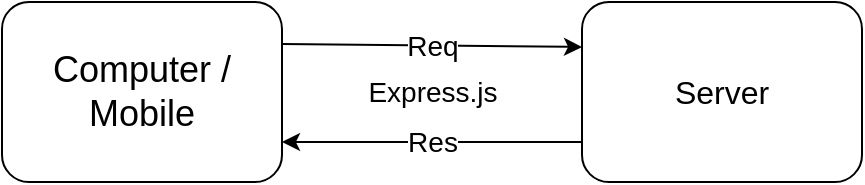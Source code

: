 <mxfile>
    <diagram id="tzFdnZus5V0f2qELcM2o" name="Page-1">
        <mxGraphModel dx="393" dy="240" grid="1" gridSize="10" guides="1" tooltips="1" connect="1" arrows="1" fold="1" page="1" pageScale="1" pageWidth="850" pageHeight="1100" math="0" shadow="0">
            <root>
                <mxCell id="0"/>
                <mxCell id="1" parent="0"/>
                <mxCell id="2" value="&lt;font style=&quot;font-size: 18px;&quot;&gt;Computer / Mobile&lt;/font&gt;" style="rounded=1;whiteSpace=wrap;html=1;" vertex="1" parent="1">
                    <mxGeometry x="70" y="70" width="140" height="90" as="geometry"/>
                </mxCell>
                <mxCell id="3" value="&lt;font size=&quot;3&quot;&gt;Server&lt;/font&gt;" style="rounded=1;whiteSpace=wrap;html=1;" vertex="1" parent="1">
                    <mxGeometry x="360" y="70" width="140" height="90" as="geometry"/>
                </mxCell>
                <mxCell id="7" value="Express.js" style="text;html=1;align=center;verticalAlign=middle;resizable=0;points=[];autosize=1;strokeColor=none;fillColor=none;fontSize=14;" vertex="1" parent="1">
                    <mxGeometry x="240" y="100" width="90" height="30" as="geometry"/>
                </mxCell>
                <mxCell id="8" value="" style="endArrow=classic;html=1;fontSize=14;entryX=0;entryY=0.25;entryDx=0;entryDy=0;" edge="1" parent="1" target="3">
                    <mxGeometry relative="1" as="geometry">
                        <mxPoint x="210" y="91" as="sourcePoint"/>
                        <mxPoint x="361.96" y="86.57" as="targetPoint"/>
                    </mxGeometry>
                </mxCell>
                <mxCell id="9" value="Req" style="edgeLabel;resizable=0;html=1;align=center;verticalAlign=middle;fontSize=14;" connectable="0" vertex="1" parent="8">
                    <mxGeometry relative="1" as="geometry"/>
                </mxCell>
                <mxCell id="10" value="" style="endArrow=classic;html=1;fontSize=14;" edge="1" parent="1">
                    <mxGeometry relative="1" as="geometry">
                        <mxPoint x="360" y="140" as="sourcePoint"/>
                        <mxPoint x="210" y="140" as="targetPoint"/>
                    </mxGeometry>
                </mxCell>
                <mxCell id="11" value="Res" style="edgeLabel;resizable=0;html=1;align=center;verticalAlign=middle;fontSize=14;" connectable="0" vertex="1" parent="10">
                    <mxGeometry relative="1" as="geometry"/>
                </mxCell>
            </root>
        </mxGraphModel>
    </diagram>
</mxfile>